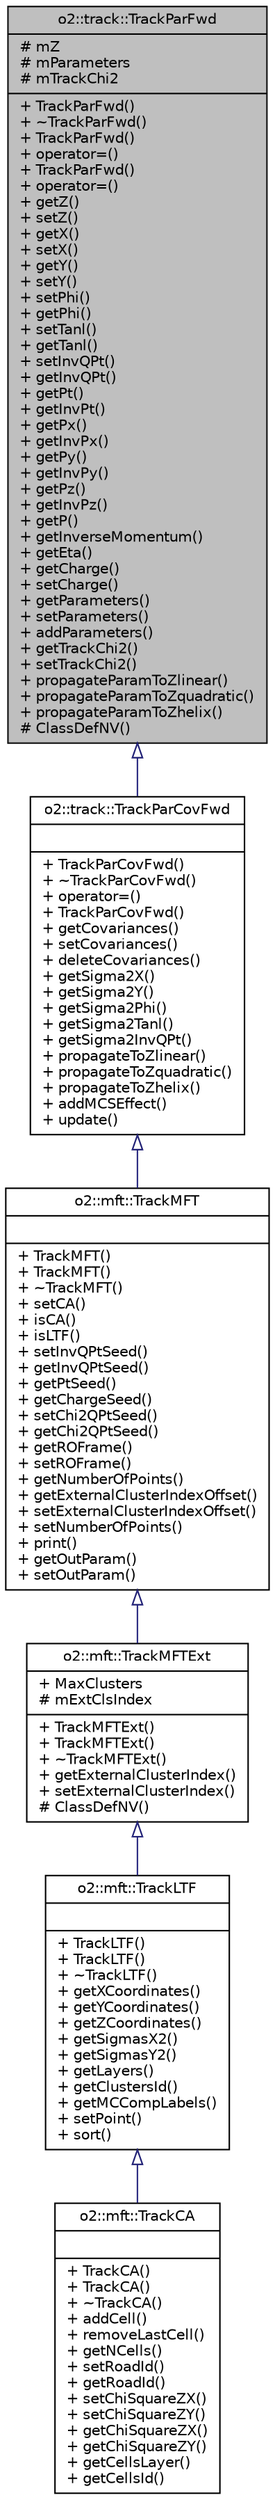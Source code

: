 digraph "o2::track::TrackParFwd"
{
 // INTERACTIVE_SVG=YES
  bgcolor="transparent";
  edge [fontname="Helvetica",fontsize="10",labelfontname="Helvetica",labelfontsize="10"];
  node [fontname="Helvetica",fontsize="10",shape=record];
  Node0 [label="{o2::track::TrackParFwd\n|# mZ\l# mParameters\l# mTrackChi2\l|+ TrackParFwd()\l+ ~TrackParFwd()\l+ TrackParFwd()\l+ operator=()\l+ TrackParFwd()\l+ operator=()\l+ getZ()\l+ setZ()\l+ getX()\l+ setX()\l+ getY()\l+ setY()\l+ setPhi()\l+ getPhi()\l+ setTanl()\l+ getTanl()\l+ setInvQPt()\l+ getInvQPt()\l+ getPt()\l+ getInvPt()\l+ getPx()\l+ getInvPx()\l+ getPy()\l+ getInvPy()\l+ getPz()\l+ getInvPz()\l+ getP()\l+ getInverseMomentum()\l+ getEta()\l+ getCharge()\l+ setCharge()\l+ getParameters()\l+ setParameters()\l+ addParameters()\l+ getTrackChi2()\l+ setTrackChi2()\l+ propagateParamToZlinear()\l+ propagateParamToZquadratic()\l+ propagateParamToZhelix()\l# ClassDefNV()\l}",height=0.2,width=0.4,color="black", fillcolor="grey75", style="filled", fontcolor="black"];
  Node0 -> Node1 [dir="back",color="midnightblue",fontsize="10",style="solid",arrowtail="onormal",fontname="Helvetica"];
  Node1 [label="{o2::track::TrackParCovFwd\n||+ TrackParCovFwd()\l+ ~TrackParCovFwd()\l+ operator=()\l+ TrackParCovFwd()\l+ getCovariances()\l+ setCovariances()\l+ deleteCovariances()\l+ getSigma2X()\l+ getSigma2Y()\l+ getSigma2Phi()\l+ getSigma2Tanl()\l+ getSigma2InvQPt()\l+ propagateToZlinear()\l+ propagateToZquadratic()\l+ propagateToZhelix()\l+ addMCSEffect()\l+ update()\l}",height=0.2,width=0.4,color="black",URL="$d3/dad/classo2_1_1track_1_1TrackParCovFwd.html"];
  Node1 -> Node2 [dir="back",color="midnightblue",fontsize="10",style="solid",arrowtail="onormal",fontname="Helvetica"];
  Node2 [label="{o2::mft::TrackMFT\n||+ TrackMFT()\l+ TrackMFT()\l+ ~TrackMFT()\l+ setCA()\l+ isCA()\l+ isLTF()\l+ setInvQPtSeed()\l+ getInvQPtSeed()\l+ getPtSeed()\l+ getChargeSeed()\l+ setChi2QPtSeed()\l+ getChi2QPtSeed()\l+ getROFrame()\l+ setROFrame()\l+ getNumberOfPoints()\l+ getExternalClusterIndexOffset()\l+ setExternalClusterIndexOffset()\l+ setNumberOfPoints()\l+ print()\l+ getOutParam()\l+ setOutParam()\l}",height=0.2,width=0.4,color="black",URL="$d1/de4/classo2_1_1mft_1_1TrackMFT.html"];
  Node2 -> Node3 [dir="back",color="midnightblue",fontsize="10",style="solid",arrowtail="onormal",fontname="Helvetica"];
  Node3 [label="{o2::mft::TrackMFTExt\n|+ MaxClusters\l# mExtClsIndex\l|+ TrackMFTExt()\l+ TrackMFTExt()\l+ ~TrackMFTExt()\l+ getExternalClusterIndex()\l+ setExternalClusterIndex()\l# ClassDefNV()\l}",height=0.2,width=0.4,color="black",URL="$dc/d9e/classo2_1_1mft_1_1TrackMFTExt.html"];
  Node3 -> Node4 [dir="back",color="midnightblue",fontsize="10",style="solid",arrowtail="onormal",fontname="Helvetica"];
  Node4 [label="{o2::mft::TrackLTF\n||+ TrackLTF()\l+ TrackLTF()\l+ ~TrackLTF()\l+ getXCoordinates()\l+ getYCoordinates()\l+ getZCoordinates()\l+ getSigmasX2()\l+ getSigmasY2()\l+ getLayers()\l+ getClustersId()\l+ getMCCompLabels()\l+ setPoint()\l+ sort()\l}",height=0.2,width=0.4,color="black",URL="$de/d47/classo2_1_1mft_1_1TrackLTF.html"];
  Node4 -> Node5 [dir="back",color="midnightblue",fontsize="10",style="solid",arrowtail="onormal",fontname="Helvetica"];
  Node5 [label="{o2::mft::TrackCA\n||+ TrackCA()\l+ TrackCA()\l+ ~TrackCA()\l+ addCell()\l+ removeLastCell()\l+ getNCells()\l+ setRoadId()\l+ getRoadId()\l+ setChiSquareZX()\l+ setChiSquareZY()\l+ getChiSquareZX()\l+ getChiSquareZY()\l+ getCellsLayer()\l+ getCellsId()\l}",height=0.2,width=0.4,color="black",URL="$dd/d8d/classo2_1_1mft_1_1TrackCA.html"];
}
